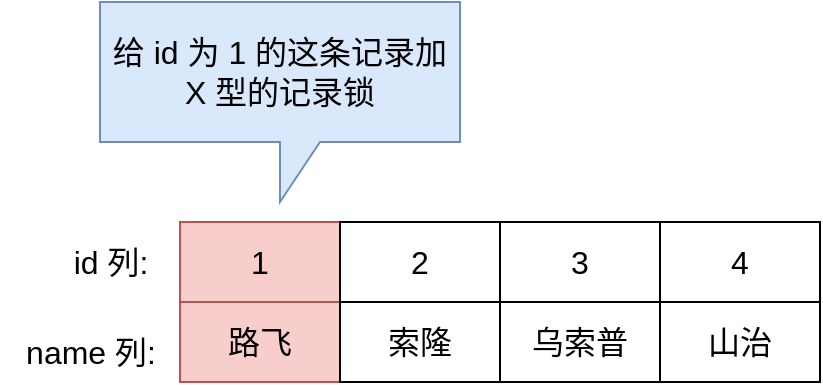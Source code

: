 <mxfile version="20.3.0" type="github">
  <diagram id="zs3IWpsTxqeh-gtdi-yQ" name="第 1 页">
    <mxGraphModel dx="946" dy="655" grid="1" gridSize="10" guides="1" tooltips="1" connect="1" arrows="1" fold="1" page="1" pageScale="1" pageWidth="827" pageHeight="1169" math="0" shadow="0">
      <root>
        <mxCell id="0" />
        <mxCell id="1" parent="0" />
        <mxCell id="626xK_0Zjvy3ci8Ag75Y-1" value="1" style="rounded=0;whiteSpace=wrap;html=1;fontSize=16;fillColor=#f8cecc;strokeColor=#b85450;" vertex="1" parent="1">
          <mxGeometry x="120" y="200" width="80" height="40" as="geometry" />
        </mxCell>
        <mxCell id="626xK_0Zjvy3ci8Ag75Y-3" value="2" style="rounded=0;whiteSpace=wrap;html=1;fontSize=16;" vertex="1" parent="1">
          <mxGeometry x="200" y="200" width="80" height="40" as="geometry" />
        </mxCell>
        <mxCell id="626xK_0Zjvy3ci8Ag75Y-4" value="3" style="rounded=0;whiteSpace=wrap;html=1;fontSize=16;" vertex="1" parent="1">
          <mxGeometry x="280" y="200" width="80" height="40" as="geometry" />
        </mxCell>
        <mxCell id="626xK_0Zjvy3ci8Ag75Y-5" value="4" style="rounded=0;whiteSpace=wrap;html=1;fontSize=16;" vertex="1" parent="1">
          <mxGeometry x="360" y="200" width="80" height="40" as="geometry" />
        </mxCell>
        <mxCell id="626xK_0Zjvy3ci8Ag75Y-6" value="路飞" style="rounded=0;whiteSpace=wrap;html=1;fontSize=16;fillColor=#f8cecc;strokeColor=#b85450;" vertex="1" parent="1">
          <mxGeometry x="120" y="240" width="80" height="40" as="geometry" />
        </mxCell>
        <mxCell id="626xK_0Zjvy3ci8Ag75Y-7" value="索隆" style="rounded=0;whiteSpace=wrap;html=1;fontSize=16;" vertex="1" parent="1">
          <mxGeometry x="200" y="240" width="80" height="40" as="geometry" />
        </mxCell>
        <mxCell id="626xK_0Zjvy3ci8Ag75Y-8" value="乌索普" style="rounded=0;whiteSpace=wrap;html=1;fontSize=16;" vertex="1" parent="1">
          <mxGeometry x="280" y="240" width="80" height="40" as="geometry" />
        </mxCell>
        <mxCell id="626xK_0Zjvy3ci8Ag75Y-9" value="山治" style="rounded=0;whiteSpace=wrap;html=1;fontSize=16;" vertex="1" parent="1">
          <mxGeometry x="360" y="240" width="80" height="40" as="geometry" />
        </mxCell>
        <mxCell id="626xK_0Zjvy3ci8Ag75Y-10" value="id 列:" style="text;html=1;align=center;verticalAlign=middle;resizable=0;points=[];autosize=1;strokeColor=none;fillColor=none;fontSize=16;" vertex="1" parent="1">
          <mxGeometry x="55" y="205" width="60" height="30" as="geometry" />
        </mxCell>
        <mxCell id="626xK_0Zjvy3ci8Ag75Y-11" value="name 列:" style="text;html=1;align=center;verticalAlign=middle;resizable=0;points=[];autosize=1;strokeColor=none;fillColor=none;fontSize=16;" vertex="1" parent="1">
          <mxGeometry x="30" y="250" width="90" height="30" as="geometry" />
        </mxCell>
        <mxCell id="626xK_0Zjvy3ci8Ag75Y-12" value="给 id 为 1 的这条记录加 X 型的记录锁" style="shape=callout;whiteSpace=wrap;html=1;perimeter=calloutPerimeter;fontSize=16;fillColor=#dae8fc;strokeColor=#6c8ebf;" vertex="1" parent="1">
          <mxGeometry x="80" y="90" width="180" height="100" as="geometry" />
        </mxCell>
      </root>
    </mxGraphModel>
  </diagram>
</mxfile>
